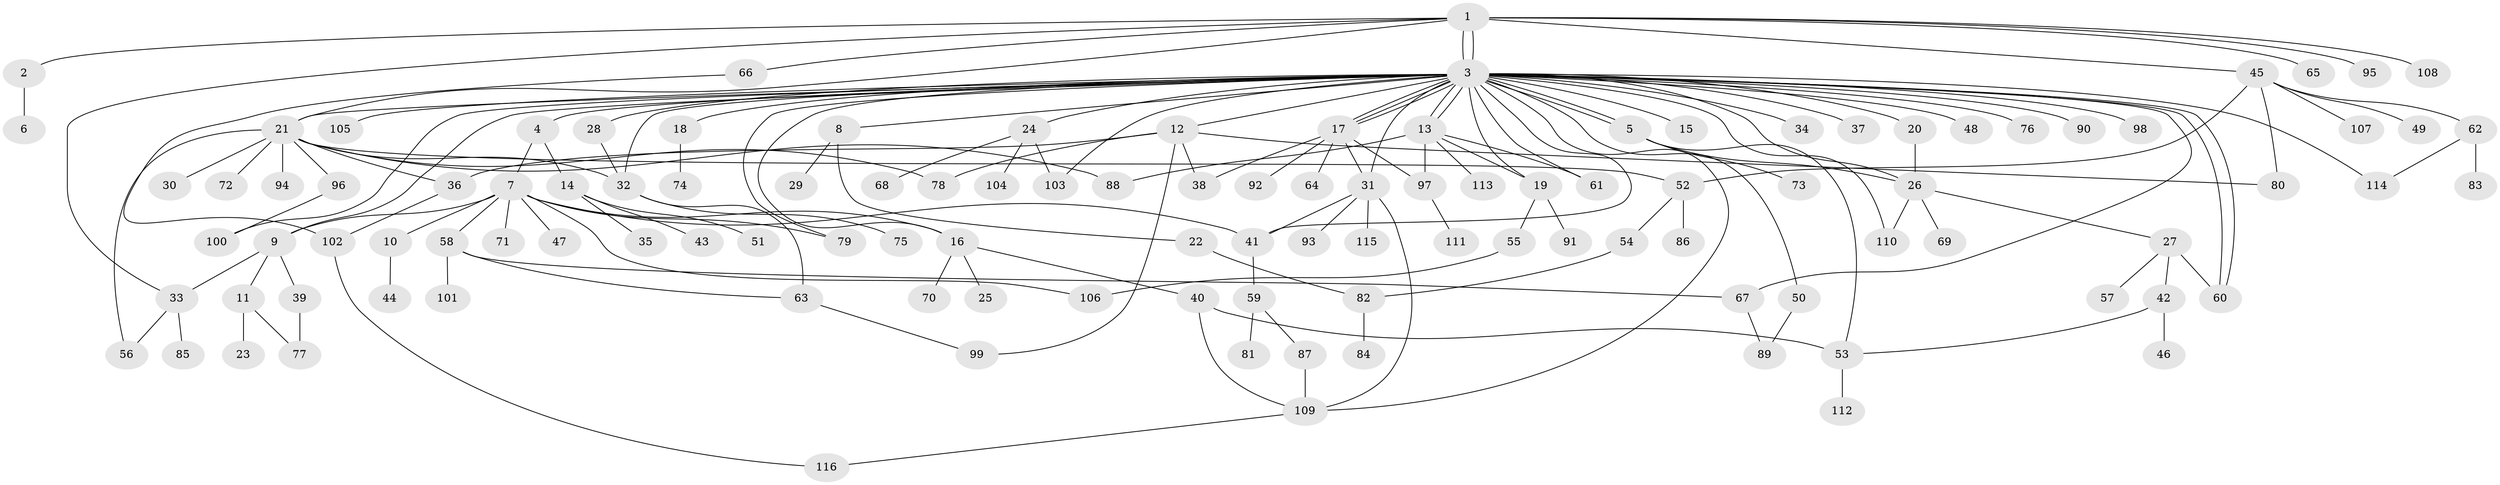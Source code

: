 // Generated by graph-tools (version 1.1) at 2025/46/03/09/25 04:46:48]
// undirected, 116 vertices, 162 edges
graph export_dot {
graph [start="1"]
  node [color=gray90,style=filled];
  1;
  2;
  3;
  4;
  5;
  6;
  7;
  8;
  9;
  10;
  11;
  12;
  13;
  14;
  15;
  16;
  17;
  18;
  19;
  20;
  21;
  22;
  23;
  24;
  25;
  26;
  27;
  28;
  29;
  30;
  31;
  32;
  33;
  34;
  35;
  36;
  37;
  38;
  39;
  40;
  41;
  42;
  43;
  44;
  45;
  46;
  47;
  48;
  49;
  50;
  51;
  52;
  53;
  54;
  55;
  56;
  57;
  58;
  59;
  60;
  61;
  62;
  63;
  64;
  65;
  66;
  67;
  68;
  69;
  70;
  71;
  72;
  73;
  74;
  75;
  76;
  77;
  78;
  79;
  80;
  81;
  82;
  83;
  84;
  85;
  86;
  87;
  88;
  89;
  90;
  91;
  92;
  93;
  94;
  95;
  96;
  97;
  98;
  99;
  100;
  101;
  102;
  103;
  104;
  105;
  106;
  107;
  108;
  109;
  110;
  111;
  112;
  113;
  114;
  115;
  116;
  1 -- 2;
  1 -- 3;
  1 -- 3;
  1 -- 21;
  1 -- 33;
  1 -- 45;
  1 -- 65;
  1 -- 66;
  1 -- 95;
  1 -- 108;
  2 -- 6;
  3 -- 4;
  3 -- 5;
  3 -- 5;
  3 -- 8;
  3 -- 9;
  3 -- 12;
  3 -- 13;
  3 -- 13;
  3 -- 15;
  3 -- 16;
  3 -- 17;
  3 -- 17;
  3 -- 17;
  3 -- 18;
  3 -- 19;
  3 -- 20;
  3 -- 21;
  3 -- 24;
  3 -- 26;
  3 -- 28;
  3 -- 31;
  3 -- 32;
  3 -- 34;
  3 -- 37;
  3 -- 41;
  3 -- 48;
  3 -- 50;
  3 -- 60;
  3 -- 60;
  3 -- 61;
  3 -- 67;
  3 -- 76;
  3 -- 79;
  3 -- 90;
  3 -- 98;
  3 -- 100;
  3 -- 103;
  3 -- 105;
  3 -- 109;
  3 -- 110;
  3 -- 114;
  4 -- 7;
  4 -- 14;
  5 -- 26;
  5 -- 53;
  5 -- 73;
  7 -- 9;
  7 -- 10;
  7 -- 16;
  7 -- 41;
  7 -- 47;
  7 -- 58;
  7 -- 71;
  7 -- 79;
  7 -- 106;
  8 -- 22;
  8 -- 29;
  9 -- 11;
  9 -- 33;
  9 -- 39;
  10 -- 44;
  11 -- 23;
  11 -- 77;
  12 -- 36;
  12 -- 38;
  12 -- 78;
  12 -- 80;
  12 -- 99;
  13 -- 19;
  13 -- 61;
  13 -- 88;
  13 -- 97;
  13 -- 113;
  14 -- 35;
  14 -- 43;
  14 -- 51;
  16 -- 25;
  16 -- 40;
  16 -- 70;
  17 -- 31;
  17 -- 38;
  17 -- 64;
  17 -- 92;
  17 -- 97;
  18 -- 74;
  19 -- 55;
  19 -- 91;
  20 -- 26;
  21 -- 30;
  21 -- 32;
  21 -- 36;
  21 -- 52;
  21 -- 56;
  21 -- 72;
  21 -- 78;
  21 -- 88;
  21 -- 94;
  21 -- 96;
  22 -- 82;
  24 -- 68;
  24 -- 103;
  24 -- 104;
  26 -- 27;
  26 -- 69;
  26 -- 110;
  27 -- 42;
  27 -- 57;
  27 -- 60;
  28 -- 32;
  31 -- 41;
  31 -- 93;
  31 -- 109;
  31 -- 115;
  32 -- 63;
  32 -- 75;
  33 -- 56;
  33 -- 85;
  36 -- 102;
  39 -- 77;
  40 -- 53;
  40 -- 109;
  41 -- 59;
  42 -- 46;
  42 -- 53;
  45 -- 49;
  45 -- 52;
  45 -- 62;
  45 -- 80;
  45 -- 107;
  50 -- 89;
  52 -- 54;
  52 -- 86;
  53 -- 112;
  54 -- 82;
  55 -- 106;
  58 -- 63;
  58 -- 67;
  58 -- 101;
  59 -- 81;
  59 -- 87;
  62 -- 83;
  62 -- 114;
  63 -- 99;
  66 -- 102;
  67 -- 89;
  82 -- 84;
  87 -- 109;
  96 -- 100;
  97 -- 111;
  102 -- 116;
  109 -- 116;
}
